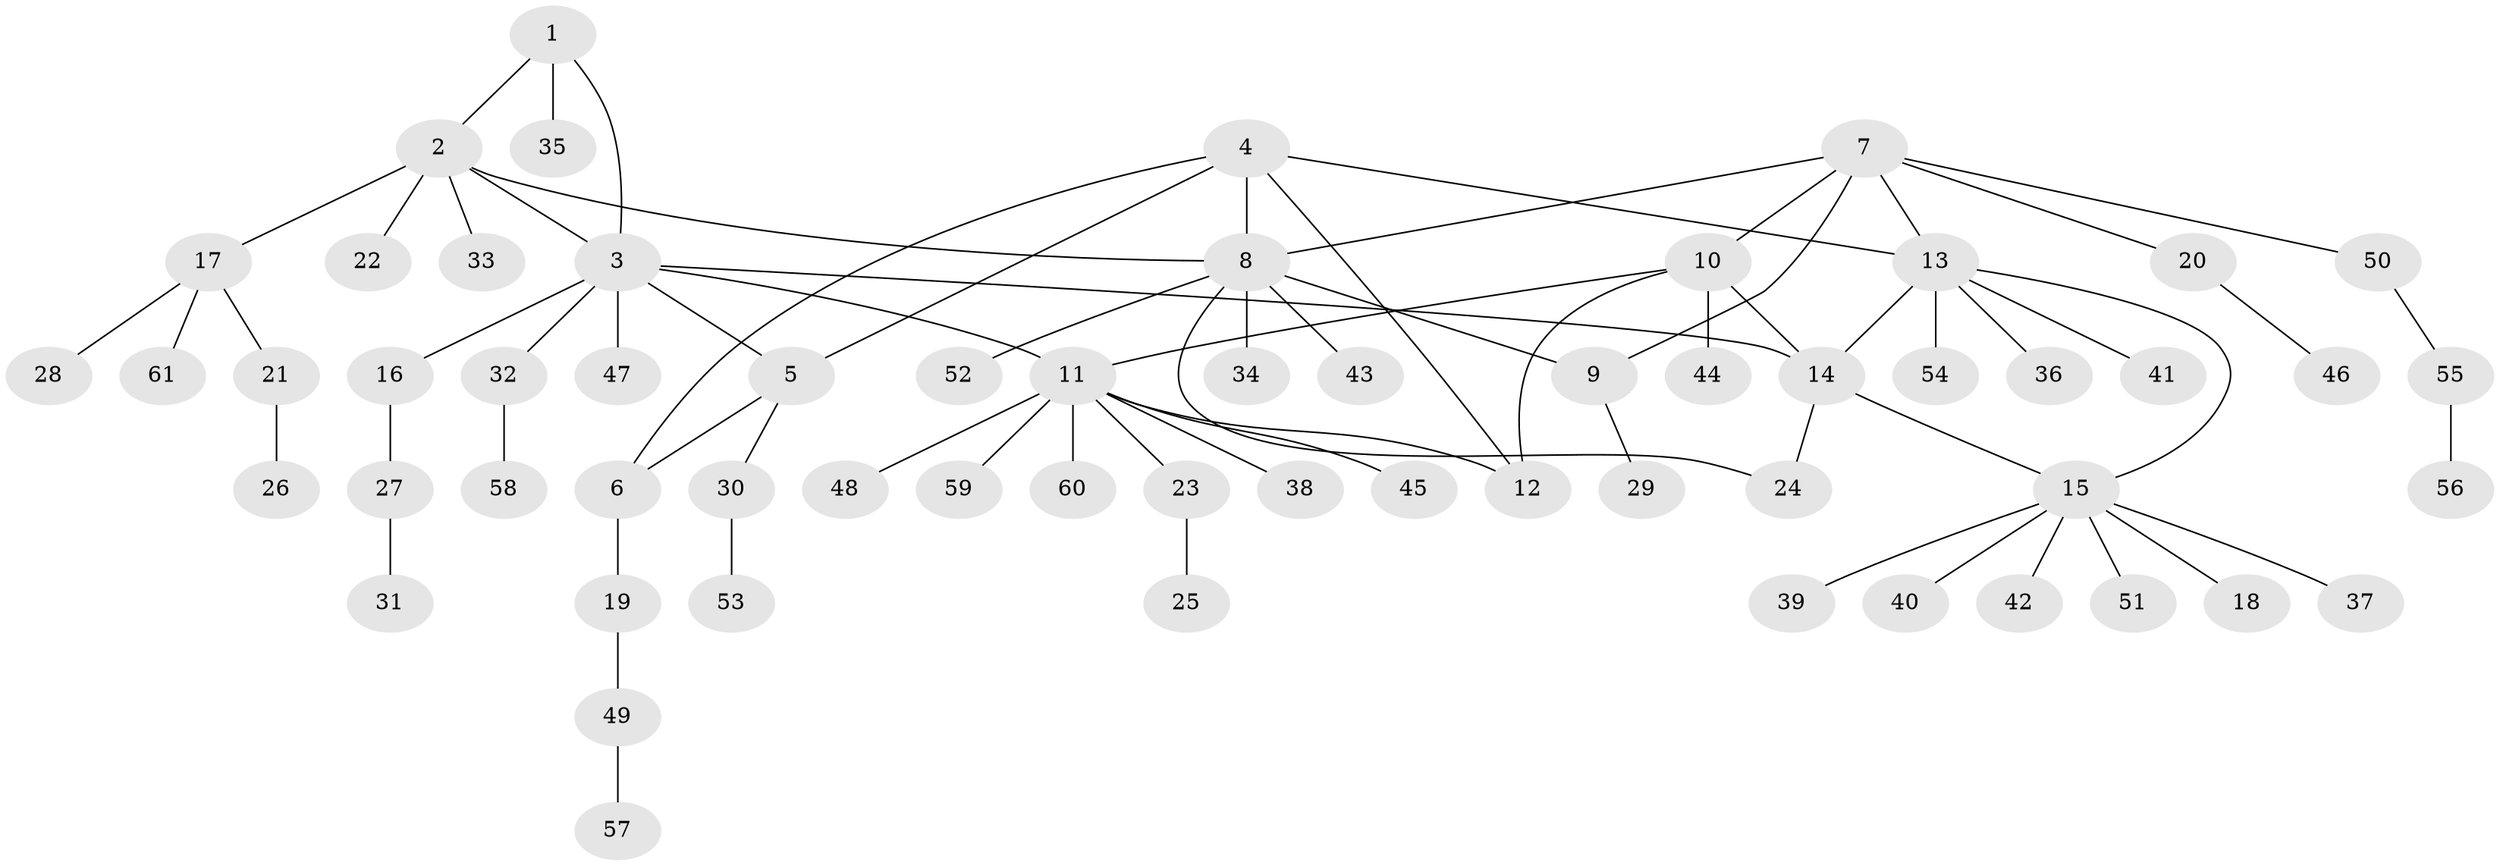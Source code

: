 // Generated by graph-tools (version 1.1) at 2025/50/03/09/25 03:50:28]
// undirected, 61 vertices, 72 edges
graph export_dot {
graph [start="1"]
  node [color=gray90,style=filled];
  1;
  2;
  3;
  4;
  5;
  6;
  7;
  8;
  9;
  10;
  11;
  12;
  13;
  14;
  15;
  16;
  17;
  18;
  19;
  20;
  21;
  22;
  23;
  24;
  25;
  26;
  27;
  28;
  29;
  30;
  31;
  32;
  33;
  34;
  35;
  36;
  37;
  38;
  39;
  40;
  41;
  42;
  43;
  44;
  45;
  46;
  47;
  48;
  49;
  50;
  51;
  52;
  53;
  54;
  55;
  56;
  57;
  58;
  59;
  60;
  61;
  1 -- 2;
  1 -- 3;
  1 -- 35;
  2 -- 3;
  2 -- 8;
  2 -- 17;
  2 -- 22;
  2 -- 33;
  3 -- 5;
  3 -- 11;
  3 -- 14;
  3 -- 16;
  3 -- 32;
  3 -- 47;
  4 -- 5;
  4 -- 6;
  4 -- 8;
  4 -- 12;
  4 -- 13;
  5 -- 6;
  5 -- 30;
  6 -- 19;
  7 -- 8;
  7 -- 9;
  7 -- 10;
  7 -- 13;
  7 -- 20;
  7 -- 50;
  8 -- 9;
  8 -- 24;
  8 -- 34;
  8 -- 43;
  8 -- 52;
  9 -- 29;
  10 -- 11;
  10 -- 12;
  10 -- 14;
  10 -- 44;
  11 -- 12;
  11 -- 23;
  11 -- 38;
  11 -- 45;
  11 -- 48;
  11 -- 59;
  11 -- 60;
  13 -- 14;
  13 -- 15;
  13 -- 36;
  13 -- 41;
  13 -- 54;
  14 -- 15;
  14 -- 24;
  15 -- 18;
  15 -- 37;
  15 -- 39;
  15 -- 40;
  15 -- 42;
  15 -- 51;
  16 -- 27;
  17 -- 21;
  17 -- 28;
  17 -- 61;
  19 -- 49;
  20 -- 46;
  21 -- 26;
  23 -- 25;
  27 -- 31;
  30 -- 53;
  32 -- 58;
  49 -- 57;
  50 -- 55;
  55 -- 56;
}
